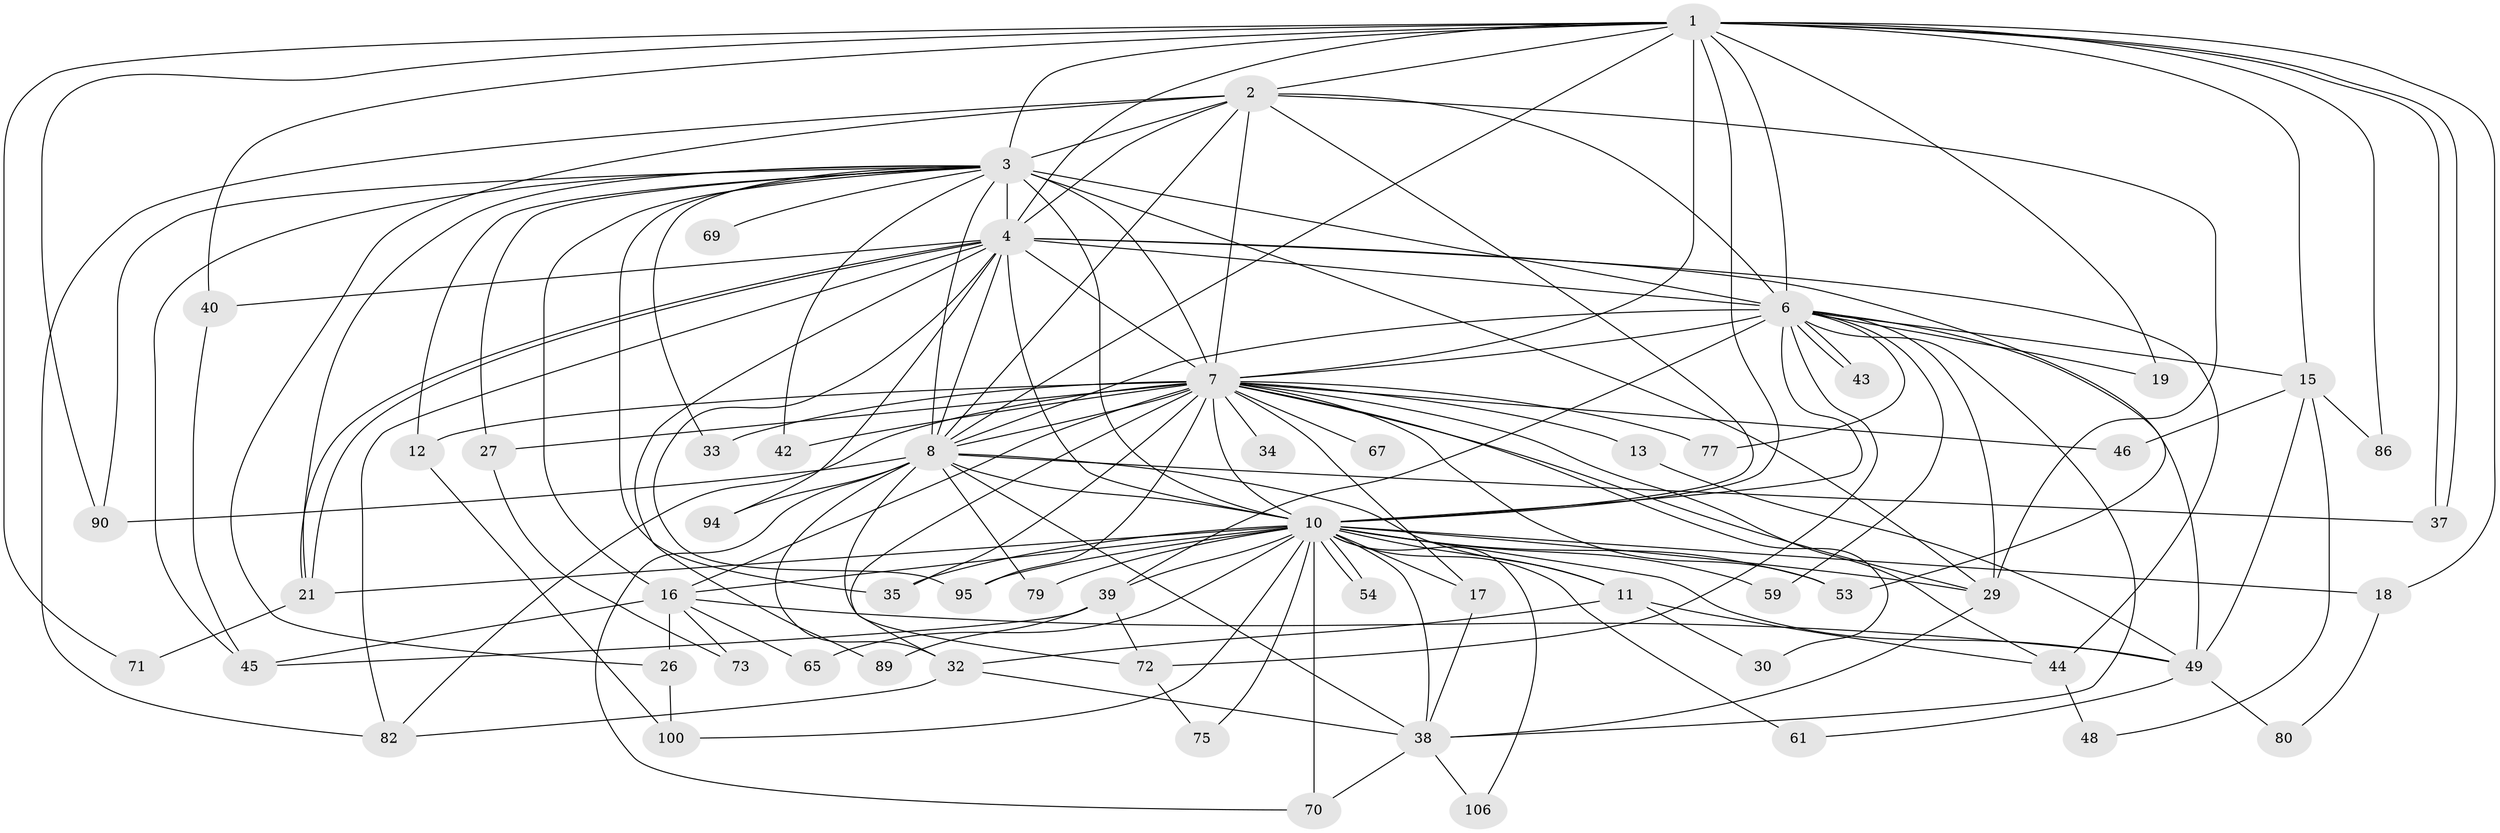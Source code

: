 // original degree distribution, {18: 0.01694915254237288, 21: 0.025423728813559324, 14: 0.00847457627118644, 23: 0.00847457627118644, 19: 0.00847457627118644, 22: 0.00847457627118644, 39: 0.00847457627118644, 5: 0.0423728813559322, 3: 0.211864406779661, 2: 0.5254237288135594, 6: 0.01694915254237288, 8: 0.01694915254237288, 7: 0.01694915254237288, 4: 0.0847457627118644}
// Generated by graph-tools (version 1.1) at 2025/13/03/09/25 04:13:42]
// undirected, 59 vertices, 153 edges
graph export_dot {
graph [start="1"]
  node [color=gray90,style=filled];
  1;
  2 [super="+58+76+25+36"];
  3 [super="+87+5"];
  4;
  6;
  7 [super="+52+78+9+22+62"];
  8 [super="+50+14"];
  10;
  11;
  12;
  13;
  15;
  16;
  17;
  18;
  19;
  21 [super="+68"];
  26;
  27;
  29 [super="+55+31"];
  30;
  32 [super="+107"];
  33;
  34;
  35 [super="+96"];
  37 [super="+118"];
  38 [super="+56+105+63"];
  39 [super="+91"];
  40;
  42;
  43;
  44;
  45 [super="+84"];
  46;
  48;
  49 [super="+108+93+57"];
  53 [super="+83"];
  54;
  59;
  61;
  65;
  67;
  69;
  70;
  71;
  72 [super="+101"];
  73;
  75;
  77;
  79;
  80;
  82;
  86;
  89;
  90 [super="+98"];
  94;
  95 [super="+115"];
  100 [super="+116"];
  106;
  1 -- 2;
  1 -- 3 [weight=2];
  1 -- 4;
  1 -- 6;
  1 -- 7 [weight=2];
  1 -- 8;
  1 -- 10;
  1 -- 15;
  1 -- 18;
  1 -- 19;
  1 -- 37;
  1 -- 37;
  1 -- 40;
  1 -- 71;
  1 -- 86;
  1 -- 90;
  2 -- 3 [weight=2];
  2 -- 4 [weight=2];
  2 -- 6;
  2 -- 7 [weight=5];
  2 -- 8 [weight=3];
  2 -- 10 [weight=2];
  2 -- 26;
  2 -- 29 [weight=2];
  2 -- 82;
  3 -- 4 [weight=3];
  3 -- 6 [weight=2];
  3 -- 7 [weight=6];
  3 -- 8 [weight=2];
  3 -- 10 [weight=2];
  3 -- 12;
  3 -- 16;
  3 -- 27;
  3 -- 33;
  3 -- 35;
  3 -- 90;
  3 -- 21;
  3 -- 29;
  3 -- 69;
  3 -- 42;
  3 -- 45;
  4 -- 6;
  4 -- 7 [weight=3];
  4 -- 8;
  4 -- 10;
  4 -- 21;
  4 -- 21;
  4 -- 40;
  4 -- 44;
  4 -- 53;
  4 -- 82;
  4 -- 89;
  4 -- 94;
  4 -- 95;
  6 -- 7 [weight=4];
  6 -- 8;
  6 -- 10;
  6 -- 15;
  6 -- 19;
  6 -- 38;
  6 -- 39 [weight=2];
  6 -- 43;
  6 -- 43;
  6 -- 49;
  6 -- 59;
  6 -- 72;
  6 -- 77;
  6 -- 29;
  7 -- 8 [weight=4];
  7 -- 10 [weight=6];
  7 -- 13 [weight=2];
  7 -- 27;
  7 -- 77;
  7 -- 35;
  7 -- 44;
  7 -- 67 [weight=3];
  7 -- 12;
  7 -- 17;
  7 -- 32;
  7 -- 34;
  7 -- 42;
  7 -- 53;
  7 -- 33;
  7 -- 46;
  7 -- 16;
  7 -- 82;
  7 -- 29;
  7 -- 30;
  7 -- 95;
  8 -- 10;
  8 -- 11;
  8 -- 32;
  8 -- 70;
  8 -- 72;
  8 -- 79;
  8 -- 90;
  8 -- 94;
  8 -- 38;
  8 -- 37;
  10 -- 11;
  10 -- 16;
  10 -- 17;
  10 -- 18;
  10 -- 29;
  10 -- 35;
  10 -- 38 [weight=4];
  10 -- 39;
  10 -- 49;
  10 -- 53;
  10 -- 54;
  10 -- 54;
  10 -- 59;
  10 -- 61;
  10 -- 65;
  10 -- 70;
  10 -- 75;
  10 -- 79;
  10 -- 106;
  10 -- 100;
  10 -- 95;
  10 -- 21;
  11 -- 30;
  11 -- 32;
  11 -- 44;
  12 -- 100;
  13 -- 49;
  15 -- 46;
  15 -- 48;
  15 -- 86;
  15 -- 49;
  16 -- 26;
  16 -- 65;
  16 -- 73;
  16 -- 49;
  16 -- 45;
  17 -- 38;
  18 -- 80;
  21 -- 71;
  26 -- 100;
  27 -- 73;
  29 -- 38;
  32 -- 82;
  32 -- 38;
  38 -- 106;
  38 -- 70;
  39 -- 45;
  39 -- 89;
  39 -- 72;
  40 -- 45;
  44 -- 48;
  49 -- 61;
  49 -- 80;
  72 -- 75;
}

